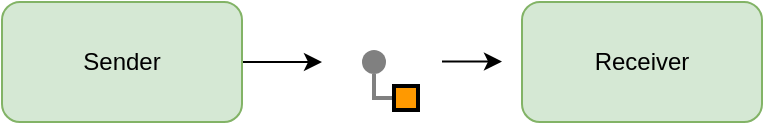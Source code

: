 <mxfile version="13.10.4" type="github">
  <diagram id="l0TbLE0SENAJ3l03TNq1" name="Page-1">
    <mxGraphModel dx="478" dy="369" grid="1" gridSize="10" guides="1" tooltips="1" connect="1" arrows="1" fold="1" page="1" pageScale="1" pageWidth="827" pageHeight="1169" math="0" shadow="0">
      <root>
        <mxCell id="0" />
        <mxCell id="1" parent="0" />
        <mxCell id="mhtOAW6obXJnTmhfH1x7-2" value="" style="edgeStyle=orthogonalEdgeStyle;rounded=0;exitX=0;exitY=0.5;endArrow=none;dashed=0;html=1;strokeColor=#808080;strokeWidth=2;" edge="1" source="mhtOAW6obXJnTmhfH1x7-4" target="mhtOAW6obXJnTmhfH1x7-3" parent="1">
          <mxGeometry relative="1" as="geometry" />
        </mxCell>
        <mxCell id="mhtOAW6obXJnTmhfH1x7-3" value="" style="strokeWidth=2;dashed=0;align=center;fontSize=8;shape=ellipse;fillColor=#808080;strokeColor=none;" vertex="1" parent="1">
          <mxGeometry x="200" y="490" width="12" height="12" as="geometry" />
        </mxCell>
        <mxCell id="mhtOAW6obXJnTmhfH1x7-4" value="" style="strokeWidth=2;dashed=0;align=center;fontSize=8;shape=rect;fillColor=#ff9900;strokeColor=#000000;fontStyle=1;" vertex="1" parent="1">
          <mxGeometry x="216" y="508" width="12" height="12" as="geometry" />
        </mxCell>
        <mxCell id="mhtOAW6obXJnTmhfH1x7-7" style="edgeStyle=orthogonalEdgeStyle;rounded=0;orthogonalLoop=1;jettySize=auto;html=1;" edge="1" parent="1" source="mhtOAW6obXJnTmhfH1x7-5">
          <mxGeometry relative="1" as="geometry">
            <mxPoint x="180" y="496" as="targetPoint" />
          </mxGeometry>
        </mxCell>
        <mxCell id="mhtOAW6obXJnTmhfH1x7-5" value="Sender" style="rounded=1;whiteSpace=wrap;html=1;fillColor=#d5e8d4;strokeColor=#82b366;" vertex="1" parent="1">
          <mxGeometry x="20" y="466" width="120" height="60" as="geometry" />
        </mxCell>
        <mxCell id="mhtOAW6obXJnTmhfH1x7-6" value="Receiver" style="rounded=1;whiteSpace=wrap;html=1;fillColor=#d5e8d4;strokeColor=#82b366;" vertex="1" parent="1">
          <mxGeometry x="280" y="466" width="120" height="60" as="geometry" />
        </mxCell>
        <mxCell id="mhtOAW6obXJnTmhfH1x7-8" style="rounded=0;orthogonalLoop=1;jettySize=auto;html=1;" edge="1" parent="1">
          <mxGeometry relative="1" as="geometry">
            <mxPoint x="270" y="495.76" as="targetPoint" />
            <mxPoint x="240" y="495.76" as="sourcePoint" />
          </mxGeometry>
        </mxCell>
      </root>
    </mxGraphModel>
  </diagram>
</mxfile>
